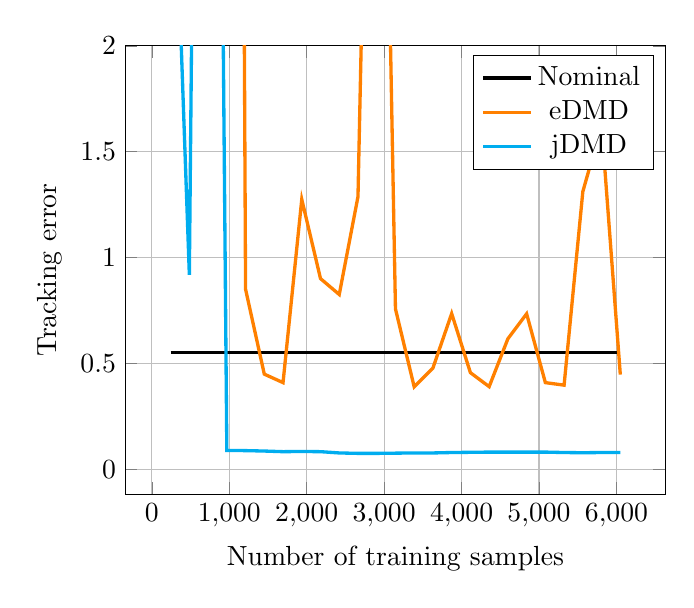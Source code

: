 % Recommended preamble:
\begin{tikzpicture}
\begin{axis}[xmajorgrids, ymajorgrids, xlabel={Number of training samples}, ylabel={Tracking error}, ymax={2.0}]
    \addplot+[no marks, very thick, color={black}]
        coordinates {
            (242,0.553)
            (484,0.553)
            (726,0.553)
            (968,0.553)
            (1210,0.553)
            (1452,0.553)
            (1694,0.553)
            (1936,0.553)
            (2178,0.553)
            (2420,0.553)
            (2662,0.553)
            (2904,0.553)
            (3146,0.553)
            (3388,0.553)
            (3630,0.553)
            (3872,0.553)
            (4114,0.553)
            (4356,0.553)
            (4598,0.553)
            (4840,0.553)
            (5082,0.553)
            (5324,0.553)
            (5566,0.553)
            (5808,0.553)
            (6050,0.553)
        }
        ;
    \addplot+[no marks, very thick, color={orange}]
        coordinates {
            (242,29.267)
            (484,2.33)
            (726,12.066)
            (968,18.96)
            (1210,0.851)
            (1452,0.45)
            (1694,0.41)
            (1936,1.275)
            (2178,0.901)
            (2420,0.826)
            (2662,1.288)
            (2904,5.485)
            (3146,0.758)
            (3388,0.39)
            (3630,0.479)
            (3872,0.736)
            (4114,0.457)
            (4356,0.391)
            (4598,0.617)
            (4840,0.735)
            (5082,0.41)
            (5324,0.398)
            (5566,1.312)
            (5808,1.624)
            (6050,0.448)
        }
        ;
    \addplot+[no marks, very thick, color={cyan}]
        coordinates {
            (242,3.42)
            (484,0.919)
            (726,10.236)
            (968,0.09)
            (1210,0.089)
            (1452,0.087)
            (1694,0.084)
            (1936,0.085)
            (2178,0.084)
            (2420,0.078)
            (2662,0.076)
            (2904,0.076)
            (3146,0.077)
            (3388,0.078)
            (3630,0.078)
            (3872,0.08)
            (4114,0.081)
            (4356,0.082)
            (4598,0.082)
            (4840,0.082)
            (5082,0.082)
            (5324,0.08)
            (5566,0.079)
            (5808,0.08)
            (6050,0.08)
        }
        ;
    \legend{{Nominal},{eDMD},{jDMD}}
\end{axis}
\end{tikzpicture}
